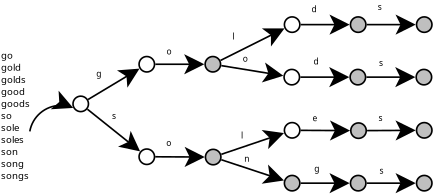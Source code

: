 <?xml version="1.0" encoding="UTF-8"?>
<dia:diagram xmlns:dia="http://www.lysator.liu.se/~alla/dia/">
  <dia:layer name="Background" visible="true" active="true">
    <dia:object type="Standard - Ellipse" version="0" id="O0">
      <dia:attribute name="obj_pos">
        <dia:point val="3.278,-8.335"/>
      </dia:attribute>
      <dia:attribute name="obj_bb">
        <dia:rectangle val="3.253,-8.36;3.771,-7.842"/>
      </dia:attribute>
      <dia:attribute name="elem_corner">
        <dia:point val="3.278,-8.335"/>
      </dia:attribute>
      <dia:attribute name="elem_width">
        <dia:real val="0.468"/>
      </dia:attribute>
      <dia:attribute name="elem_height">
        <dia:real val="0.468"/>
      </dia:attribute>
      <dia:attribute name="border_width">
        <dia:real val="0.05"/>
      </dia:attribute>
      <dia:attribute name="aspect">
        <dia:enum val="2"/>
      </dia:attribute>
    </dia:object>
    <dia:object type="Standard - Arc" version="0" id="O1">
      <dia:attribute name="obj_pos">
        <dia:point val="1.97,-7.268"/>
      </dia:attribute>
      <dia:attribute name="obj_bb">
        <dia:rectangle val="1.936,-8.567;3.546,-7.234"/>
      </dia:attribute>
      <dia:attribute name="conn_endpoints">
        <dia:point val="1.97,-7.268"/>
        <dia:point val="3.512,-8.101"/>
      </dia:attribute>
      <dia:attribute name="curve_distance">
        <dia:real val="-0.361"/>
      </dia:attribute>
      <dia:attribute name="line_width">
        <dia:real val="0.05"/>
      </dia:attribute>
      <dia:attribute name="end_arrow">
        <dia:enum val="22"/>
      </dia:attribute>
      <dia:attribute name="end_arrow_length">
        <dia:real val="0.5"/>
      </dia:attribute>
      <dia:attribute name="end_arrow_width">
        <dia:real val="0.5"/>
      </dia:attribute>
      <dia:connections>
        <dia:connection handle="1" to="O0" connection="8"/>
      </dia:connections>
    </dia:object>
    <dia:object type="Standard - Ellipse" version="0" id="O2">
      <dia:attribute name="obj_pos">
        <dia:point val="5.278,-6.735"/>
      </dia:attribute>
      <dia:attribute name="obj_bb">
        <dia:rectangle val="5.253,-6.76;5.771,-6.242"/>
      </dia:attribute>
      <dia:attribute name="elem_corner">
        <dia:point val="5.278,-6.735"/>
      </dia:attribute>
      <dia:attribute name="elem_width">
        <dia:real val="0.468"/>
      </dia:attribute>
      <dia:attribute name="elem_height">
        <dia:real val="0.468"/>
      </dia:attribute>
      <dia:attribute name="border_width">
        <dia:real val="0.05"/>
      </dia:attribute>
      <dia:attribute name="aspect">
        <dia:enum val="2"/>
      </dia:attribute>
    </dia:object>
    <dia:object type="Standard - Ellipse" version="0" id="O3">
      <dia:attribute name="obj_pos">
        <dia:point val="5.278,-9.535"/>
      </dia:attribute>
      <dia:attribute name="obj_bb">
        <dia:rectangle val="5.253,-9.56;5.771,-9.042"/>
      </dia:attribute>
      <dia:attribute name="elem_corner">
        <dia:point val="5.278,-9.535"/>
      </dia:attribute>
      <dia:attribute name="elem_width">
        <dia:real val="0.468"/>
      </dia:attribute>
      <dia:attribute name="elem_height">
        <dia:real val="0.468"/>
      </dia:attribute>
      <dia:attribute name="border_width">
        <dia:real val="0.05"/>
      </dia:attribute>
      <dia:attribute name="aspect">
        <dia:enum val="2"/>
      </dia:attribute>
    </dia:object>
    <dia:object type="Standard - Ellipse" version="0" id="O4">
      <dia:attribute name="obj_pos">
        <dia:point val="7.288,-6.725"/>
      </dia:attribute>
      <dia:attribute name="obj_bb">
        <dia:rectangle val="7.263,-6.75;7.781,-6.232"/>
      </dia:attribute>
      <dia:attribute name="elem_corner">
        <dia:point val="7.288,-6.725"/>
      </dia:attribute>
      <dia:attribute name="elem_width">
        <dia:real val="0.468"/>
      </dia:attribute>
      <dia:attribute name="elem_height">
        <dia:real val="0.468"/>
      </dia:attribute>
      <dia:attribute name="border_width">
        <dia:real val="0.05"/>
      </dia:attribute>
      <dia:attribute name="inner_color">
        <dia:color val="#bfbfbf"/>
      </dia:attribute>
      <dia:attribute name="aspect">
        <dia:enum val="2"/>
      </dia:attribute>
    </dia:object>
    <dia:object type="Standard - Ellipse" version="0" id="O5">
      <dia:attribute name="obj_pos">
        <dia:point val="7.278,-9.535"/>
      </dia:attribute>
      <dia:attribute name="obj_bb">
        <dia:rectangle val="7.253,-9.56;7.771,-9.042"/>
      </dia:attribute>
      <dia:attribute name="elem_corner">
        <dia:point val="7.278,-9.535"/>
      </dia:attribute>
      <dia:attribute name="elem_width">
        <dia:real val="0.468"/>
      </dia:attribute>
      <dia:attribute name="elem_height">
        <dia:real val="0.468"/>
      </dia:attribute>
      <dia:attribute name="border_width">
        <dia:real val="0.05"/>
      </dia:attribute>
      <dia:attribute name="inner_color">
        <dia:color val="#bfbfbf"/>
      </dia:attribute>
      <dia:attribute name="aspect">
        <dia:enum val="2"/>
      </dia:attribute>
    </dia:object>
    <dia:object type="Standard - Ellipse" version="0" id="O6">
      <dia:attribute name="obj_pos">
        <dia:point val="9.678,-5.935"/>
      </dia:attribute>
      <dia:attribute name="obj_bb">
        <dia:rectangle val="9.653,-5.96;10.171,-5.442"/>
      </dia:attribute>
      <dia:attribute name="elem_corner">
        <dia:point val="9.678,-5.935"/>
      </dia:attribute>
      <dia:attribute name="elem_width">
        <dia:real val="0.468"/>
      </dia:attribute>
      <dia:attribute name="elem_height">
        <dia:real val="0.468"/>
      </dia:attribute>
      <dia:attribute name="border_width">
        <dia:real val="0.05"/>
      </dia:attribute>
      <dia:attribute name="inner_color">
        <dia:color val="#bfbfbf"/>
      </dia:attribute>
      <dia:attribute name="aspect">
        <dia:enum val="2"/>
      </dia:attribute>
    </dia:object>
    <dia:object type="Standard - Ellipse" version="0" id="O7">
      <dia:attribute name="obj_pos">
        <dia:point val="9.668,-9.145"/>
      </dia:attribute>
      <dia:attribute name="obj_bb">
        <dia:rectangle val="9.643,-9.17;10.162,-8.651"/>
      </dia:attribute>
      <dia:attribute name="elem_corner">
        <dia:point val="9.668,-9.145"/>
      </dia:attribute>
      <dia:attribute name="elem_width">
        <dia:real val="0.468"/>
      </dia:attribute>
      <dia:attribute name="elem_height">
        <dia:real val="0.468"/>
      </dia:attribute>
      <dia:attribute name="border_width">
        <dia:real val="0.05"/>
      </dia:attribute>
      <dia:attribute name="aspect">
        <dia:enum val="2"/>
      </dia:attribute>
    </dia:object>
    <dia:object type="Standard - Ellipse" version="0" id="O8">
      <dia:attribute name="obj_pos">
        <dia:point val="11.668,-9.145"/>
      </dia:attribute>
      <dia:attribute name="obj_bb">
        <dia:rectangle val="11.643,-9.17;12.162,-8.651"/>
      </dia:attribute>
      <dia:attribute name="elem_corner">
        <dia:point val="11.668,-9.145"/>
      </dia:attribute>
      <dia:attribute name="elem_width">
        <dia:real val="0.468"/>
      </dia:attribute>
      <dia:attribute name="elem_height">
        <dia:real val="0.468"/>
      </dia:attribute>
      <dia:attribute name="border_width">
        <dia:real val="0.05"/>
      </dia:attribute>
      <dia:attribute name="inner_color">
        <dia:color val="#bfbfbf"/>
      </dia:attribute>
      <dia:attribute name="aspect">
        <dia:enum val="2"/>
      </dia:attribute>
    </dia:object>
    <dia:object type="Standard - Line" version="0" id="O9">
      <dia:attribute name="obj_pos">
        <dia:point val="3.708,-7.945"/>
      </dia:attribute>
      <dia:attribute name="obj_bb">
        <dia:rectangle val="3.672,-7.98;5.361,-6.622"/>
      </dia:attribute>
      <dia:attribute name="conn_endpoints">
        <dia:point val="3.708,-7.945"/>
        <dia:point val="5.317,-6.657"/>
      </dia:attribute>
      <dia:attribute name="numcp">
        <dia:int val="1"/>
      </dia:attribute>
      <dia:attribute name="line_width">
        <dia:real val="0.05"/>
      </dia:attribute>
      <dia:attribute name="end_arrow">
        <dia:enum val="22"/>
      </dia:attribute>
      <dia:attribute name="end_arrow_length">
        <dia:real val="0.5"/>
      </dia:attribute>
      <dia:attribute name="end_arrow_width">
        <dia:real val="0.5"/>
      </dia:attribute>
      <dia:connections>
        <dia:connection handle="0" to="O0" connection="8"/>
        <dia:connection handle="1" to="O2" connection="8"/>
      </dia:connections>
    </dia:object>
    <dia:object type="Standard - Line" version="0" id="O10">
      <dia:attribute name="obj_pos">
        <dia:point val="3.733,-8.233"/>
      </dia:attribute>
      <dia:attribute name="obj_bb">
        <dia:rectangle val="3.699,-9.203;5.34,-8.199"/>
      </dia:attribute>
      <dia:attribute name="conn_endpoints">
        <dia:point val="3.733,-8.233"/>
        <dia:point val="5.292,-9.168"/>
      </dia:attribute>
      <dia:attribute name="numcp">
        <dia:int val="1"/>
      </dia:attribute>
      <dia:attribute name="line_width">
        <dia:real val="0.05"/>
      </dia:attribute>
      <dia:attribute name="end_arrow">
        <dia:enum val="22"/>
      </dia:attribute>
      <dia:attribute name="end_arrow_length">
        <dia:real val="0.5"/>
      </dia:attribute>
      <dia:attribute name="end_arrow_width">
        <dia:real val="0.5"/>
      </dia:attribute>
      <dia:connections>
        <dia:connection handle="0" to="O0" connection="8"/>
        <dia:connection handle="1" to="O3" connection="8"/>
      </dia:connections>
    </dia:object>
    <dia:object type="Standard - Line" version="0" id="O11">
      <dia:attribute name="obj_pos">
        <dia:point val="5.772,-6.5"/>
      </dia:attribute>
      <dia:attribute name="obj_bb">
        <dia:rectangle val="5.747,-6.801;7.318,-6.189"/>
      </dia:attribute>
      <dia:attribute name="conn_endpoints">
        <dia:point val="5.772,-6.5"/>
        <dia:point val="7.262,-6.492"/>
      </dia:attribute>
      <dia:attribute name="numcp">
        <dia:int val="1"/>
      </dia:attribute>
      <dia:attribute name="line_width">
        <dia:real val="0.05"/>
      </dia:attribute>
      <dia:attribute name="end_arrow">
        <dia:enum val="22"/>
      </dia:attribute>
      <dia:attribute name="end_arrow_length">
        <dia:real val="0.5"/>
      </dia:attribute>
      <dia:attribute name="end_arrow_width">
        <dia:real val="0.5"/>
      </dia:attribute>
      <dia:connections>
        <dia:connection handle="0" to="O2" connection="8"/>
        <dia:connection handle="1" to="O4" connection="8"/>
      </dia:connections>
    </dia:object>
    <dia:object type="Standard - Line" version="0" id="O12">
      <dia:attribute name="obj_pos">
        <dia:point val="5.771,-9.301"/>
      </dia:attribute>
      <dia:attribute name="obj_bb">
        <dia:rectangle val="5.746,-9.607;7.309,-8.995"/>
      </dia:attribute>
      <dia:attribute name="conn_endpoints">
        <dia:point val="5.771,-9.301"/>
        <dia:point val="7.253,-9.301"/>
      </dia:attribute>
      <dia:attribute name="numcp">
        <dia:int val="1"/>
      </dia:attribute>
      <dia:attribute name="line_width">
        <dia:real val="0.05"/>
      </dia:attribute>
      <dia:attribute name="end_arrow">
        <dia:enum val="22"/>
      </dia:attribute>
      <dia:attribute name="end_arrow_length">
        <dia:real val="0.5"/>
      </dia:attribute>
      <dia:attribute name="end_arrow_width">
        <dia:real val="0.5"/>
      </dia:attribute>
      <dia:connections>
        <dia:connection handle="0" to="O3" connection="8"/>
        <dia:connection handle="1" to="O5" connection="8"/>
      </dia:connections>
    </dia:object>
    <dia:object type="Standard - Line" version="0" id="O13">
      <dia:attribute name="obj_pos">
        <dia:point val="7.768,-6.41"/>
      </dia:attribute>
      <dia:attribute name="obj_bb">
        <dia:rectangle val="7.736,-6.442;9.72,-5.666"/>
      </dia:attribute>
      <dia:attribute name="conn_endpoints">
        <dia:point val="7.768,-6.41"/>
        <dia:point val="9.667,-5.782"/>
      </dia:attribute>
      <dia:attribute name="numcp">
        <dia:int val="1"/>
      </dia:attribute>
      <dia:attribute name="line_width">
        <dia:real val="0.05"/>
      </dia:attribute>
      <dia:attribute name="end_arrow">
        <dia:enum val="22"/>
      </dia:attribute>
      <dia:attribute name="end_arrow_length">
        <dia:real val="0.5"/>
      </dia:attribute>
      <dia:attribute name="end_arrow_width">
        <dia:real val="0.5"/>
      </dia:attribute>
      <dia:connections>
        <dia:connection handle="0" to="O4" connection="8"/>
        <dia:connection handle="1" to="O6" connection="8"/>
      </dia:connections>
    </dia:object>
    <dia:object type="Standard - Line" version="0" id="O14">
      <dia:attribute name="obj_pos">
        <dia:point val="7.768,-9.259"/>
      </dia:attribute>
      <dia:attribute name="obj_bb">
        <dia:rectangle val="7.739,-9.344;9.702,-8.74"/>
      </dia:attribute>
      <dia:attribute name="conn_endpoints">
        <dia:point val="7.768,-9.259"/>
        <dia:point val="9.647,-8.952"/>
      </dia:attribute>
      <dia:attribute name="numcp">
        <dia:int val="1"/>
      </dia:attribute>
      <dia:attribute name="line_width">
        <dia:real val="0.05"/>
      </dia:attribute>
      <dia:attribute name="end_arrow">
        <dia:enum val="22"/>
      </dia:attribute>
      <dia:attribute name="end_arrow_length">
        <dia:real val="0.5"/>
      </dia:attribute>
      <dia:attribute name="end_arrow_width">
        <dia:real val="0.5"/>
      </dia:attribute>
      <dia:connections>
        <dia:connection handle="0" to="O5" connection="8"/>
        <dia:connection handle="1" to="O7" connection="8"/>
      </dia:connections>
    </dia:object>
    <dia:object type="Standard - Line" version="0" id="O15">
      <dia:attribute name="obj_pos">
        <dia:point val="10.161,-8.911"/>
      </dia:attribute>
      <dia:attribute name="obj_bb">
        <dia:rectangle val="10.136,-9.217;11.7,-8.605"/>
      </dia:attribute>
      <dia:attribute name="conn_endpoints">
        <dia:point val="10.161,-8.911"/>
        <dia:point val="11.644,-8.911"/>
      </dia:attribute>
      <dia:attribute name="numcp">
        <dia:int val="1"/>
      </dia:attribute>
      <dia:attribute name="line_width">
        <dia:real val="0.05"/>
      </dia:attribute>
      <dia:attribute name="end_arrow">
        <dia:enum val="22"/>
      </dia:attribute>
      <dia:attribute name="end_arrow_length">
        <dia:real val="0.5"/>
      </dia:attribute>
      <dia:attribute name="end_arrow_width">
        <dia:real val="0.5"/>
      </dia:attribute>
      <dia:connections>
        <dia:connection handle="0" to="O7" connection="8"/>
        <dia:connection handle="1" to="O8" connection="8"/>
      </dia:connections>
    </dia:object>
    <dia:object type="Standard - Ellipse" version="0" id="O16">
      <dia:attribute name="obj_pos">
        <dia:point val="11.678,-5.935"/>
      </dia:attribute>
      <dia:attribute name="obj_bb">
        <dia:rectangle val="11.653,-5.96;12.171,-5.442"/>
      </dia:attribute>
      <dia:attribute name="elem_corner">
        <dia:point val="11.678,-5.935"/>
      </dia:attribute>
      <dia:attribute name="elem_width">
        <dia:real val="0.468"/>
      </dia:attribute>
      <dia:attribute name="elem_height">
        <dia:real val="0.468"/>
      </dia:attribute>
      <dia:attribute name="border_width">
        <dia:real val="0.05"/>
      </dia:attribute>
      <dia:attribute name="inner_color">
        <dia:color val="#bfbfbf"/>
      </dia:attribute>
      <dia:attribute name="aspect">
        <dia:enum val="2"/>
      </dia:attribute>
    </dia:object>
    <dia:object type="Standard - Line" version="0" id="O17">
      <dia:attribute name="obj_pos">
        <dia:point val="10.171,-5.701"/>
      </dia:attribute>
      <dia:attribute name="obj_bb">
        <dia:rectangle val="10.146,-6.007;11.709,-5.395"/>
      </dia:attribute>
      <dia:attribute name="conn_endpoints">
        <dia:point val="10.171,-5.701"/>
        <dia:point val="11.653,-5.701"/>
      </dia:attribute>
      <dia:attribute name="numcp">
        <dia:int val="1"/>
      </dia:attribute>
      <dia:attribute name="line_width">
        <dia:real val="0.05"/>
      </dia:attribute>
      <dia:attribute name="end_arrow">
        <dia:enum val="22"/>
      </dia:attribute>
      <dia:attribute name="end_arrow_length">
        <dia:real val="0.5"/>
      </dia:attribute>
      <dia:attribute name="end_arrow_width">
        <dia:real val="0.5"/>
      </dia:attribute>
      <dia:connections>
        <dia:connection handle="0" to="O6" connection="8"/>
        <dia:connection handle="1" to="O16" connection="8"/>
      </dia:connections>
    </dia:object>
    <dia:object type="Standard - Text" version="1" id="O18">
      <dia:attribute name="obj_pos">
        <dia:point val="3.98,-8.924"/>
      </dia:attribute>
      <dia:attribute name="obj_bb">
        <dia:rectangle val="3.98,-9.164;4.143,-8.862"/>
      </dia:attribute>
      <dia:attribute name="text">
        <dia:composite type="text">
          <dia:attribute name="string">
            <dia:string>#g#</dia:string>
          </dia:attribute>
          <dia:attribute name="font">
            <dia:font family="sans" style="0" name="Helvetica"/>
          </dia:attribute>
          <dia:attribute name="height">
            <dia:real val="0.32"/>
          </dia:attribute>
          <dia:attribute name="pos">
            <dia:point val="3.98,-8.924"/>
          </dia:attribute>
          <dia:attribute name="color">
            <dia:color val="#000000"/>
          </dia:attribute>
          <dia:attribute name="alignment">
            <dia:enum val="0"/>
          </dia:attribute>
        </dia:composite>
      </dia:attribute>
      <dia:attribute name="valign">
        <dia:enum val="3"/>
      </dia:attribute>
    </dia:object>
    <dia:object type="Standard - Text" version="1" id="O19">
      <dia:attribute name="obj_pos">
        <dia:point val="6.109,-9.598"/>
      </dia:attribute>
      <dia:attribute name="obj_bb">
        <dia:rectangle val="6.109,-9.838;6.267,-9.536"/>
      </dia:attribute>
      <dia:attribute name="text">
        <dia:composite type="text">
          <dia:attribute name="string">
            <dia:string>#o#</dia:string>
          </dia:attribute>
          <dia:attribute name="font">
            <dia:font family="sans" style="0" name="Helvetica"/>
          </dia:attribute>
          <dia:attribute name="height">
            <dia:real val="0.32"/>
          </dia:attribute>
          <dia:attribute name="pos">
            <dia:point val="6.109,-9.598"/>
          </dia:attribute>
          <dia:attribute name="color">
            <dia:color val="#000000"/>
          </dia:attribute>
          <dia:attribute name="alignment">
            <dia:enum val="0"/>
          </dia:attribute>
        </dia:composite>
      </dia:attribute>
      <dia:attribute name="valign">
        <dia:enum val="3"/>
      </dia:attribute>
    </dia:object>
    <dia:object type="Standard - Text" version="1" id="O20">
      <dia:attribute name="obj_pos">
        <dia:point val="8.419,-9.38"/>
      </dia:attribute>
      <dia:attribute name="obj_bb">
        <dia:rectangle val="8.419,-9.62;8.576,-9.318"/>
      </dia:attribute>
      <dia:attribute name="text">
        <dia:composite type="text">
          <dia:attribute name="string">
            <dia:string>#o#</dia:string>
          </dia:attribute>
          <dia:attribute name="font">
            <dia:font family="sans" style="0" name="Helvetica"/>
          </dia:attribute>
          <dia:attribute name="height">
            <dia:real val="0.32"/>
          </dia:attribute>
          <dia:attribute name="pos">
            <dia:point val="8.419,-9.38"/>
          </dia:attribute>
          <dia:attribute name="color">
            <dia:color val="#000000"/>
          </dia:attribute>
          <dia:attribute name="alignment">
            <dia:enum val="0"/>
          </dia:attribute>
        </dia:composite>
      </dia:attribute>
      <dia:attribute name="valign">
        <dia:enum val="3"/>
      </dia:attribute>
    </dia:object>
    <dia:object type="Standard - Text" version="1" id="O21">
      <dia:attribute name="obj_pos">
        <dia:point val="10.557,-9.291"/>
      </dia:attribute>
      <dia:attribute name="obj_bb">
        <dia:rectangle val="10.557,-9.531;10.72,-9.229"/>
      </dia:attribute>
      <dia:attribute name="text">
        <dia:composite type="text">
          <dia:attribute name="string">
            <dia:string>#d#</dia:string>
          </dia:attribute>
          <dia:attribute name="font">
            <dia:font family="sans" style="0" name="Helvetica"/>
          </dia:attribute>
          <dia:attribute name="height">
            <dia:real val="0.32"/>
          </dia:attribute>
          <dia:attribute name="pos">
            <dia:point val="10.557,-9.291"/>
          </dia:attribute>
          <dia:attribute name="color">
            <dia:color val="#000000"/>
          </dia:attribute>
          <dia:attribute name="alignment">
            <dia:enum val="0"/>
          </dia:attribute>
        </dia:composite>
      </dia:attribute>
      <dia:attribute name="valign">
        <dia:enum val="3"/>
      </dia:attribute>
    </dia:object>
    <dia:object type="Standard - Text" version="1" id="O22">
      <dia:attribute name="obj_pos">
        <dia:point val="4.455,-7.641"/>
      </dia:attribute>
      <dia:attribute name="obj_bb">
        <dia:rectangle val="4.455,-7.881;4.587,-7.578"/>
      </dia:attribute>
      <dia:attribute name="text">
        <dia:composite type="text">
          <dia:attribute name="string">
            <dia:string>#s#</dia:string>
          </dia:attribute>
          <dia:attribute name="font">
            <dia:font family="sans" style="0" name="Helvetica"/>
          </dia:attribute>
          <dia:attribute name="height">
            <dia:real val="0.32"/>
          </dia:attribute>
          <dia:attribute name="pos">
            <dia:point val="4.455,-7.641"/>
          </dia:attribute>
          <dia:attribute name="color">
            <dia:color val="#000000"/>
          </dia:attribute>
          <dia:attribute name="alignment">
            <dia:enum val="0"/>
          </dia:attribute>
        </dia:composite>
      </dia:attribute>
      <dia:attribute name="valign">
        <dia:enum val="3"/>
      </dia:attribute>
    </dia:object>
    <dia:object type="Standard - Text" version="1" id="O23">
      <dia:attribute name="obj_pos">
        <dia:point val="6.102,-6.826"/>
      </dia:attribute>
      <dia:attribute name="obj_bb">
        <dia:rectangle val="6.102,-7.066;6.259,-6.763"/>
      </dia:attribute>
      <dia:attribute name="text">
        <dia:composite type="text">
          <dia:attribute name="string">
            <dia:string>#o#</dia:string>
          </dia:attribute>
          <dia:attribute name="font">
            <dia:font family="sans" style="0" name="Helvetica"/>
          </dia:attribute>
          <dia:attribute name="height">
            <dia:real val="0.32"/>
          </dia:attribute>
          <dia:attribute name="pos">
            <dia:point val="6.102,-6.826"/>
          </dia:attribute>
          <dia:attribute name="color">
            <dia:color val="#000000"/>
          </dia:attribute>
          <dia:attribute name="alignment">
            <dia:enum val="0"/>
          </dia:attribute>
        </dia:composite>
      </dia:attribute>
      <dia:attribute name="valign">
        <dia:enum val="3"/>
      </dia:attribute>
    </dia:object>
    <dia:object type="Standard - Text" version="1" id="O24">
      <dia:attribute name="obj_pos">
        <dia:point val="8.459,-6.347"/>
      </dia:attribute>
      <dia:attribute name="obj_bb">
        <dia:rectangle val="8.459,-6.587;8.621,-6.284"/>
      </dia:attribute>
      <dia:attribute name="text">
        <dia:composite type="text">
          <dia:attribute name="string">
            <dia:string>#n#</dia:string>
          </dia:attribute>
          <dia:attribute name="font">
            <dia:font family="sans" style="0" name="Helvetica"/>
          </dia:attribute>
          <dia:attribute name="height">
            <dia:real val="0.32"/>
          </dia:attribute>
          <dia:attribute name="pos">
            <dia:point val="8.459,-6.347"/>
          </dia:attribute>
          <dia:attribute name="color">
            <dia:color val="#000000"/>
          </dia:attribute>
          <dia:attribute name="alignment">
            <dia:enum val="0"/>
          </dia:attribute>
        </dia:composite>
      </dia:attribute>
      <dia:attribute name="valign">
        <dia:enum val="3"/>
      </dia:attribute>
    </dia:object>
    <dia:object type="Standard - Text" version="1" id="O25">
      <dia:attribute name="obj_pos">
        <dia:point val="10.583,-6.049"/>
      </dia:attribute>
      <dia:attribute name="obj_bb">
        <dia:rectangle val="10.583,-6.289;10.746,-5.986"/>
      </dia:attribute>
      <dia:attribute name="text">
        <dia:composite type="text">
          <dia:attribute name="string">
            <dia:string>#g#</dia:string>
          </dia:attribute>
          <dia:attribute name="font">
            <dia:font family="sans" style="0" name="Helvetica"/>
          </dia:attribute>
          <dia:attribute name="height">
            <dia:real val="0.32"/>
          </dia:attribute>
          <dia:attribute name="pos">
            <dia:point val="10.583,-6.049"/>
          </dia:attribute>
          <dia:attribute name="color">
            <dia:color val="#000000"/>
          </dia:attribute>
          <dia:attribute name="alignment">
            <dia:enum val="0"/>
          </dia:attribute>
        </dia:composite>
      </dia:attribute>
      <dia:attribute name="valign">
        <dia:enum val="3"/>
      </dia:attribute>
    </dia:object>
    <dia:object type="Standard - Ellipse" version="0" id="O26">
      <dia:attribute name="obj_pos">
        <dia:point val="13.668,-9.145"/>
      </dia:attribute>
      <dia:attribute name="obj_bb">
        <dia:rectangle val="13.643,-9.17;14.162,-8.651"/>
      </dia:attribute>
      <dia:attribute name="elem_corner">
        <dia:point val="13.668,-9.145"/>
      </dia:attribute>
      <dia:attribute name="elem_width">
        <dia:real val="0.468"/>
      </dia:attribute>
      <dia:attribute name="elem_height">
        <dia:real val="0.468"/>
      </dia:attribute>
      <dia:attribute name="border_width">
        <dia:real val="0.05"/>
      </dia:attribute>
      <dia:attribute name="inner_color">
        <dia:color val="#bfbfbf"/>
      </dia:attribute>
      <dia:attribute name="aspect">
        <dia:enum val="2"/>
      </dia:attribute>
    </dia:object>
    <dia:object type="Standard - Line" version="0" id="O27">
      <dia:attribute name="obj_pos">
        <dia:point val="12.161,-8.911"/>
      </dia:attribute>
      <dia:attribute name="obj_bb">
        <dia:rectangle val="12.136,-9.217;13.7,-8.605"/>
      </dia:attribute>
      <dia:attribute name="conn_endpoints">
        <dia:point val="12.161,-8.911"/>
        <dia:point val="13.644,-8.911"/>
      </dia:attribute>
      <dia:attribute name="numcp">
        <dia:int val="1"/>
      </dia:attribute>
      <dia:attribute name="line_width">
        <dia:real val="0.05"/>
      </dia:attribute>
      <dia:attribute name="end_arrow">
        <dia:enum val="22"/>
      </dia:attribute>
      <dia:attribute name="end_arrow_length">
        <dia:real val="0.5"/>
      </dia:attribute>
      <dia:attribute name="end_arrow_width">
        <dia:real val="0.5"/>
      </dia:attribute>
      <dia:connections>
        <dia:connection handle="0" to="O8" connection="8"/>
        <dia:connection handle="1" to="O26" connection="8"/>
      </dia:connections>
    </dia:object>
    <dia:object type="Standard - Text" version="1" id="O28">
      <dia:attribute name="obj_pos">
        <dia:point val="12.541,-9.25"/>
      </dia:attribute>
      <dia:attribute name="obj_bb">
        <dia:rectangle val="12.541,-9.49;12.673,-9.188"/>
      </dia:attribute>
      <dia:attribute name="text">
        <dia:composite type="text">
          <dia:attribute name="string">
            <dia:string>#s#</dia:string>
          </dia:attribute>
          <dia:attribute name="font">
            <dia:font family="sans" style="0" name="Helvetica"/>
          </dia:attribute>
          <dia:attribute name="height">
            <dia:real val="0.32"/>
          </dia:attribute>
          <dia:attribute name="pos">
            <dia:point val="12.541,-9.25"/>
          </dia:attribute>
          <dia:attribute name="color">
            <dia:color val="#000000"/>
          </dia:attribute>
          <dia:attribute name="alignment">
            <dia:enum val="0"/>
          </dia:attribute>
        </dia:composite>
      </dia:attribute>
      <dia:attribute name="valign">
        <dia:enum val="3"/>
      </dia:attribute>
    </dia:object>
    <dia:object type="Standard - Ellipse" version="0" id="O29">
      <dia:attribute name="obj_pos">
        <dia:point val="13.678,-5.935"/>
      </dia:attribute>
      <dia:attribute name="obj_bb">
        <dia:rectangle val="13.653,-5.96;14.171,-5.442"/>
      </dia:attribute>
      <dia:attribute name="elem_corner">
        <dia:point val="13.678,-5.935"/>
      </dia:attribute>
      <dia:attribute name="elem_width">
        <dia:real val="0.468"/>
      </dia:attribute>
      <dia:attribute name="elem_height">
        <dia:real val="0.468"/>
      </dia:attribute>
      <dia:attribute name="border_width">
        <dia:real val="0.05"/>
      </dia:attribute>
      <dia:attribute name="inner_color">
        <dia:color val="#bfbfbf"/>
      </dia:attribute>
      <dia:attribute name="aspect">
        <dia:enum val="2"/>
      </dia:attribute>
    </dia:object>
    <dia:object type="Standard - Line" version="0" id="O30">
      <dia:attribute name="obj_pos">
        <dia:point val="12.171,-5.701"/>
      </dia:attribute>
      <dia:attribute name="obj_bb">
        <dia:rectangle val="12.146,-6.007;13.709,-5.395"/>
      </dia:attribute>
      <dia:attribute name="conn_endpoints">
        <dia:point val="12.171,-5.701"/>
        <dia:point val="13.653,-5.701"/>
      </dia:attribute>
      <dia:attribute name="numcp">
        <dia:int val="1"/>
      </dia:attribute>
      <dia:attribute name="line_width">
        <dia:real val="0.05"/>
      </dia:attribute>
      <dia:attribute name="end_arrow">
        <dia:enum val="22"/>
      </dia:attribute>
      <dia:attribute name="end_arrow_length">
        <dia:real val="0.5"/>
      </dia:attribute>
      <dia:attribute name="end_arrow_width">
        <dia:real val="0.5"/>
      </dia:attribute>
      <dia:connections>
        <dia:connection handle="0" to="O16" connection="8"/>
        <dia:connection handle="1" to="O29" connection="8"/>
      </dia:connections>
    </dia:object>
    <dia:object type="Standard - Text" version="1" id="O31">
      <dia:attribute name="obj_pos">
        <dia:point val="12.559,-5.983"/>
      </dia:attribute>
      <dia:attribute name="obj_bb">
        <dia:rectangle val="12.559,-6.223;12.691,-5.92"/>
      </dia:attribute>
      <dia:attribute name="text">
        <dia:composite type="text">
          <dia:attribute name="string">
            <dia:string>#s#</dia:string>
          </dia:attribute>
          <dia:attribute name="font">
            <dia:font family="sans" style="0" name="Helvetica"/>
          </dia:attribute>
          <dia:attribute name="height">
            <dia:real val="0.32"/>
          </dia:attribute>
          <dia:attribute name="pos">
            <dia:point val="12.559,-5.983"/>
          </dia:attribute>
          <dia:attribute name="color">
            <dia:color val="#000000"/>
          </dia:attribute>
          <dia:attribute name="alignment">
            <dia:enum val="0"/>
          </dia:attribute>
        </dia:composite>
      </dia:attribute>
      <dia:attribute name="valign">
        <dia:enum val="3"/>
      </dia:attribute>
    </dia:object>
    <dia:object type="Standard - Ellipse" version="0" id="O32">
      <dia:attribute name="obj_pos">
        <dia:point val="9.678,-7.535"/>
      </dia:attribute>
      <dia:attribute name="obj_bb">
        <dia:rectangle val="9.653,-7.56;10.171,-7.042"/>
      </dia:attribute>
      <dia:attribute name="elem_corner">
        <dia:point val="9.678,-7.535"/>
      </dia:attribute>
      <dia:attribute name="elem_width">
        <dia:real val="0.468"/>
      </dia:attribute>
      <dia:attribute name="elem_height">
        <dia:real val="0.468"/>
      </dia:attribute>
      <dia:attribute name="border_width">
        <dia:real val="0.05"/>
      </dia:attribute>
      <dia:attribute name="aspect">
        <dia:enum val="2"/>
      </dia:attribute>
    </dia:object>
    <dia:object type="Standard - Line" version="0" id="O33">
      <dia:attribute name="obj_pos">
        <dia:point val="7.768,-6.574"/>
      </dia:attribute>
      <dia:attribute name="obj_bb">
        <dia:rectangle val="7.736,-7.329;9.72,-6.543"/>
      </dia:attribute>
      <dia:attribute name="conn_endpoints">
        <dia:point val="7.768,-6.574"/>
        <dia:point val="9.667,-7.218"/>
      </dia:attribute>
      <dia:attribute name="numcp">
        <dia:int val="1"/>
      </dia:attribute>
      <dia:attribute name="line_width">
        <dia:real val="0.05"/>
      </dia:attribute>
      <dia:attribute name="end_arrow">
        <dia:enum val="22"/>
      </dia:attribute>
      <dia:attribute name="end_arrow_length">
        <dia:real val="0.5"/>
      </dia:attribute>
      <dia:attribute name="end_arrow_width">
        <dia:real val="0.5"/>
      </dia:attribute>
      <dia:connections>
        <dia:connection handle="0" to="O4" connection="8"/>
        <dia:connection handle="1" to="O32" connection="8"/>
      </dia:connections>
    </dia:object>
    <dia:object type="Standard - Text" version="1" id="O34">
      <dia:attribute name="obj_pos">
        <dia:point val="8.365,-7.053"/>
      </dia:attribute>
      <dia:attribute name="obj_bb">
        <dia:rectangle val="8.365,-7.293;8.435,-6.991"/>
      </dia:attribute>
      <dia:attribute name="text">
        <dia:composite type="text">
          <dia:attribute name="string">
            <dia:string>#l#</dia:string>
          </dia:attribute>
          <dia:attribute name="font">
            <dia:font family="sans" style="0" name="Helvetica"/>
          </dia:attribute>
          <dia:attribute name="height">
            <dia:real val="0.32"/>
          </dia:attribute>
          <dia:attribute name="pos">
            <dia:point val="8.365,-7.053"/>
          </dia:attribute>
          <dia:attribute name="color">
            <dia:color val="#000000"/>
          </dia:attribute>
          <dia:attribute name="alignment">
            <dia:enum val="0"/>
          </dia:attribute>
        </dia:composite>
      </dia:attribute>
      <dia:attribute name="valign">
        <dia:enum val="3"/>
      </dia:attribute>
    </dia:object>
    <dia:object type="Standard - Ellipse" version="0" id="O35">
      <dia:attribute name="obj_pos">
        <dia:point val="11.688,-7.525"/>
      </dia:attribute>
      <dia:attribute name="obj_bb">
        <dia:rectangle val="11.663,-7.55;12.181,-7.032"/>
      </dia:attribute>
      <dia:attribute name="elem_corner">
        <dia:point val="11.688,-7.525"/>
      </dia:attribute>
      <dia:attribute name="elem_width">
        <dia:real val="0.468"/>
      </dia:attribute>
      <dia:attribute name="elem_height">
        <dia:real val="0.468"/>
      </dia:attribute>
      <dia:attribute name="border_width">
        <dia:real val="0.05"/>
      </dia:attribute>
      <dia:attribute name="inner_color">
        <dia:color val="#bfbfbf"/>
      </dia:attribute>
      <dia:attribute name="aspect">
        <dia:enum val="2"/>
      </dia:attribute>
    </dia:object>
    <dia:object type="Standard - Line" version="0" id="O36">
      <dia:attribute name="obj_pos">
        <dia:point val="10.172,-7.3"/>
      </dia:attribute>
      <dia:attribute name="obj_bb">
        <dia:rectangle val="10.147,-7.601;11.718,-6.989"/>
      </dia:attribute>
      <dia:attribute name="conn_endpoints">
        <dia:point val="10.172,-7.3"/>
        <dia:point val="11.662,-7.292"/>
      </dia:attribute>
      <dia:attribute name="numcp">
        <dia:int val="1"/>
      </dia:attribute>
      <dia:attribute name="line_width">
        <dia:real val="0.05"/>
      </dia:attribute>
      <dia:attribute name="end_arrow">
        <dia:enum val="22"/>
      </dia:attribute>
      <dia:attribute name="end_arrow_length">
        <dia:real val="0.5"/>
      </dia:attribute>
      <dia:attribute name="end_arrow_width">
        <dia:real val="0.5"/>
      </dia:attribute>
      <dia:connections>
        <dia:connection handle="0" to="O32" connection="8"/>
        <dia:connection handle="1" to="O35" connection="8"/>
      </dia:connections>
    </dia:object>
    <dia:object type="Standard - Ellipse" version="0" id="O37">
      <dia:attribute name="obj_pos">
        <dia:point val="13.678,-7.535"/>
      </dia:attribute>
      <dia:attribute name="obj_bb">
        <dia:rectangle val="13.653,-7.56;14.171,-7.042"/>
      </dia:attribute>
      <dia:attribute name="elem_corner">
        <dia:point val="13.678,-7.535"/>
      </dia:attribute>
      <dia:attribute name="elem_width">
        <dia:real val="0.468"/>
      </dia:attribute>
      <dia:attribute name="elem_height">
        <dia:real val="0.468"/>
      </dia:attribute>
      <dia:attribute name="border_width">
        <dia:real val="0.05"/>
      </dia:attribute>
      <dia:attribute name="inner_color">
        <dia:color val="#bfbfbf"/>
      </dia:attribute>
      <dia:attribute name="aspect">
        <dia:enum val="2"/>
      </dia:attribute>
    </dia:object>
    <dia:object type="Standard - Text" version="1" id="O38">
      <dia:attribute name="obj_pos">
        <dia:point val="10.526,-7.574"/>
      </dia:attribute>
      <dia:attribute name="obj_bb">
        <dia:rectangle val="10.526,-7.814;10.683,-7.512"/>
      </dia:attribute>
      <dia:attribute name="text">
        <dia:composite type="text">
          <dia:attribute name="string">
            <dia:string>#e#</dia:string>
          </dia:attribute>
          <dia:attribute name="font">
            <dia:font family="sans" style="0" name="Helvetica"/>
          </dia:attribute>
          <dia:attribute name="height">
            <dia:real val="0.32"/>
          </dia:attribute>
          <dia:attribute name="pos">
            <dia:point val="10.526,-7.574"/>
          </dia:attribute>
          <dia:attribute name="color">
            <dia:color val="#000000"/>
          </dia:attribute>
          <dia:attribute name="alignment">
            <dia:enum val="0"/>
          </dia:attribute>
        </dia:composite>
      </dia:attribute>
      <dia:attribute name="valign">
        <dia:enum val="3"/>
      </dia:attribute>
    </dia:object>
    <dia:object type="Standard - Line" version="0" id="O39">
      <dia:attribute name="obj_pos">
        <dia:point val="12.181,-7.292"/>
      </dia:attribute>
      <dia:attribute name="obj_bb">
        <dia:rectangle val="12.156,-7.603;13.709,-6.991"/>
      </dia:attribute>
      <dia:attribute name="conn_endpoints">
        <dia:point val="12.181,-7.292"/>
        <dia:point val="13.653,-7.3"/>
      </dia:attribute>
      <dia:attribute name="numcp">
        <dia:int val="1"/>
      </dia:attribute>
      <dia:attribute name="line_width">
        <dia:real val="0.05"/>
      </dia:attribute>
      <dia:attribute name="end_arrow">
        <dia:enum val="22"/>
      </dia:attribute>
      <dia:attribute name="end_arrow_length">
        <dia:real val="0.5"/>
      </dia:attribute>
      <dia:attribute name="end_arrow_width">
        <dia:real val="0.5"/>
      </dia:attribute>
      <dia:connections>
        <dia:connection handle="0" to="O35" connection="8"/>
        <dia:connection handle="1" to="O37" connection="8"/>
      </dia:connections>
    </dia:object>
    <dia:object type="Standard - Text" version="1" id="O40">
      <dia:attribute name="obj_pos">
        <dia:point val="12.526,-7.583"/>
      </dia:attribute>
      <dia:attribute name="obj_bb">
        <dia:rectangle val="12.526,-7.823;12.658,-7.52"/>
      </dia:attribute>
      <dia:attribute name="text">
        <dia:composite type="text">
          <dia:attribute name="string">
            <dia:string>#s#</dia:string>
          </dia:attribute>
          <dia:attribute name="font">
            <dia:font family="sans" style="0" name="Helvetica"/>
          </dia:attribute>
          <dia:attribute name="height">
            <dia:real val="0.32"/>
          </dia:attribute>
          <dia:attribute name="pos">
            <dia:point val="12.526,-7.583"/>
          </dia:attribute>
          <dia:attribute name="color">
            <dia:color val="#000000"/>
          </dia:attribute>
          <dia:attribute name="alignment">
            <dia:enum val="0"/>
          </dia:attribute>
        </dia:composite>
      </dia:attribute>
      <dia:attribute name="valign">
        <dia:enum val="3"/>
      </dia:attribute>
    </dia:object>
    <dia:object type="Standard - Ellipse" version="0" id="O41">
      <dia:attribute name="obj_pos">
        <dia:point val="9.678,-10.735"/>
      </dia:attribute>
      <dia:attribute name="obj_bb">
        <dia:rectangle val="9.653,-10.76;10.171,-10.242"/>
      </dia:attribute>
      <dia:attribute name="elem_corner">
        <dia:point val="9.678,-10.735"/>
      </dia:attribute>
      <dia:attribute name="elem_width">
        <dia:real val="0.468"/>
      </dia:attribute>
      <dia:attribute name="elem_height">
        <dia:real val="0.468"/>
      </dia:attribute>
      <dia:attribute name="border_width">
        <dia:real val="0.05"/>
      </dia:attribute>
      <dia:attribute name="aspect">
        <dia:enum val="2"/>
      </dia:attribute>
    </dia:object>
    <dia:object type="Standard - Ellipse" version="0" id="O42">
      <dia:attribute name="obj_pos">
        <dia:point val="11.678,-10.735"/>
      </dia:attribute>
      <dia:attribute name="obj_bb">
        <dia:rectangle val="11.653,-10.76;12.171,-10.242"/>
      </dia:attribute>
      <dia:attribute name="elem_corner">
        <dia:point val="11.678,-10.735"/>
      </dia:attribute>
      <dia:attribute name="elem_width">
        <dia:real val="0.468"/>
      </dia:attribute>
      <dia:attribute name="elem_height">
        <dia:real val="0.468"/>
      </dia:attribute>
      <dia:attribute name="border_width">
        <dia:real val="0.05"/>
      </dia:attribute>
      <dia:attribute name="inner_color">
        <dia:color val="#bfbfbf"/>
      </dia:attribute>
      <dia:attribute name="aspect">
        <dia:enum val="2"/>
      </dia:attribute>
    </dia:object>
    <dia:object type="Standard - Line" version="0" id="O43">
      <dia:attribute name="obj_pos">
        <dia:point val="7.743,-9.416"/>
      </dia:attribute>
      <dia:attribute name="obj_bb">
        <dia:rectangle val="7.71,-10.421;9.731,-9.383"/>
      </dia:attribute>
      <dia:attribute name="conn_endpoints">
        <dia:point val="7.743,-9.416"/>
        <dia:point val="9.681,-10.386"/>
      </dia:attribute>
      <dia:attribute name="numcp">
        <dia:int val="1"/>
      </dia:attribute>
      <dia:attribute name="line_width">
        <dia:real val="0.05"/>
      </dia:attribute>
      <dia:attribute name="end_arrow">
        <dia:enum val="22"/>
      </dia:attribute>
      <dia:attribute name="end_arrow_length">
        <dia:real val="0.5"/>
      </dia:attribute>
      <dia:attribute name="end_arrow_width">
        <dia:real val="0.5"/>
      </dia:attribute>
      <dia:connections>
        <dia:connection handle="0" to="O5" connection="8"/>
        <dia:connection handle="1" to="O41" connection="8"/>
      </dia:connections>
    </dia:object>
    <dia:object type="Standard - Line" version="0" id="O44">
      <dia:attribute name="obj_pos">
        <dia:point val="10.171,-10.501"/>
      </dia:attribute>
      <dia:attribute name="obj_bb">
        <dia:rectangle val="10.146,-10.807;11.709,-10.195"/>
      </dia:attribute>
      <dia:attribute name="conn_endpoints">
        <dia:point val="10.171,-10.501"/>
        <dia:point val="11.653,-10.501"/>
      </dia:attribute>
      <dia:attribute name="numcp">
        <dia:int val="1"/>
      </dia:attribute>
      <dia:attribute name="line_width">
        <dia:real val="0.05"/>
      </dia:attribute>
      <dia:attribute name="end_arrow">
        <dia:enum val="22"/>
      </dia:attribute>
      <dia:attribute name="end_arrow_length">
        <dia:real val="0.5"/>
      </dia:attribute>
      <dia:attribute name="end_arrow_width">
        <dia:real val="0.5"/>
      </dia:attribute>
      <dia:connections>
        <dia:connection handle="0" to="O41" connection="8"/>
        <dia:connection handle="1" to="O42" connection="8"/>
      </dia:connections>
    </dia:object>
    <dia:object type="Standard - Text" version="1" id="O45">
      <dia:attribute name="obj_pos">
        <dia:point val="8.109,-10.049"/>
      </dia:attribute>
      <dia:attribute name="obj_bb">
        <dia:rectangle val="8.109,-10.289;8.179,-9.986"/>
      </dia:attribute>
      <dia:attribute name="text">
        <dia:composite type="text">
          <dia:attribute name="string">
            <dia:string>#l#</dia:string>
          </dia:attribute>
          <dia:attribute name="font">
            <dia:font family="sans" style="0" name="Helvetica"/>
          </dia:attribute>
          <dia:attribute name="height">
            <dia:real val="0.32"/>
          </dia:attribute>
          <dia:attribute name="pos">
            <dia:point val="8.109,-10.049"/>
          </dia:attribute>
          <dia:attribute name="color">
            <dia:color val="#000000"/>
          </dia:attribute>
          <dia:attribute name="alignment">
            <dia:enum val="0"/>
          </dia:attribute>
        </dia:composite>
      </dia:attribute>
      <dia:attribute name="valign">
        <dia:enum val="3"/>
      </dia:attribute>
    </dia:object>
    <dia:object type="Standard - Text" version="1" id="O46">
      <dia:attribute name="obj_pos">
        <dia:point val="10.5,-10.875"/>
      </dia:attribute>
      <dia:attribute name="obj_bb">
        <dia:rectangle val="10.5,-11.115;10.662,-10.812"/>
      </dia:attribute>
      <dia:attribute name="text">
        <dia:composite type="text">
          <dia:attribute name="string">
            <dia:string>#d#</dia:string>
          </dia:attribute>
          <dia:attribute name="font">
            <dia:font family="sans" style="0" name="Helvetica"/>
          </dia:attribute>
          <dia:attribute name="height">
            <dia:real val="0.32"/>
          </dia:attribute>
          <dia:attribute name="pos">
            <dia:point val="10.5,-10.875"/>
          </dia:attribute>
          <dia:attribute name="color">
            <dia:color val="#000000"/>
          </dia:attribute>
          <dia:attribute name="alignment">
            <dia:enum val="0"/>
          </dia:attribute>
        </dia:composite>
      </dia:attribute>
      <dia:attribute name="valign">
        <dia:enum val="3"/>
      </dia:attribute>
    </dia:object>
    <dia:object type="Standard - Ellipse" version="0" id="O47">
      <dia:attribute name="obj_pos">
        <dia:point val="13.678,-10.735"/>
      </dia:attribute>
      <dia:attribute name="obj_bb">
        <dia:rectangle val="13.653,-10.76;14.171,-10.242"/>
      </dia:attribute>
      <dia:attribute name="elem_corner">
        <dia:point val="13.678,-10.735"/>
      </dia:attribute>
      <dia:attribute name="elem_width">
        <dia:real val="0.468"/>
      </dia:attribute>
      <dia:attribute name="elem_height">
        <dia:real val="0.468"/>
      </dia:attribute>
      <dia:attribute name="border_width">
        <dia:real val="0.05"/>
      </dia:attribute>
      <dia:attribute name="inner_color">
        <dia:color val="#bfbfbf"/>
      </dia:attribute>
      <dia:attribute name="aspect">
        <dia:enum val="2"/>
      </dia:attribute>
    </dia:object>
    <dia:object type="Standard - Text" version="1" id="O48">
      <dia:attribute name="obj_pos">
        <dia:point val="12.508,-10.941"/>
      </dia:attribute>
      <dia:attribute name="obj_bb">
        <dia:rectangle val="12.508,-11.181;12.64,-10.878"/>
      </dia:attribute>
      <dia:attribute name="text">
        <dia:composite type="text">
          <dia:attribute name="string">
            <dia:string>#s#</dia:string>
          </dia:attribute>
          <dia:attribute name="font">
            <dia:font family="sans" style="0" name="Helvetica"/>
          </dia:attribute>
          <dia:attribute name="height">
            <dia:real val="0.32"/>
          </dia:attribute>
          <dia:attribute name="pos">
            <dia:point val="12.508,-10.941"/>
          </dia:attribute>
          <dia:attribute name="color">
            <dia:color val="#000000"/>
          </dia:attribute>
          <dia:attribute name="alignment">
            <dia:enum val="0"/>
          </dia:attribute>
        </dia:composite>
      </dia:attribute>
      <dia:attribute name="valign">
        <dia:enum val="3"/>
      </dia:attribute>
    </dia:object>
    <dia:object type="Standard - Line" version="0" id="O49">
      <dia:attribute name="obj_pos">
        <dia:point val="12.171,-10.501"/>
      </dia:attribute>
      <dia:attribute name="obj_bb">
        <dia:rectangle val="12.146,-10.807;13.709,-10.195"/>
      </dia:attribute>
      <dia:attribute name="conn_endpoints">
        <dia:point val="12.171,-10.501"/>
        <dia:point val="13.653,-10.501"/>
      </dia:attribute>
      <dia:attribute name="numcp">
        <dia:int val="1"/>
      </dia:attribute>
      <dia:attribute name="line_width">
        <dia:real val="0.05"/>
      </dia:attribute>
      <dia:attribute name="end_arrow">
        <dia:enum val="22"/>
      </dia:attribute>
      <dia:attribute name="end_arrow_length">
        <dia:real val="0.5"/>
      </dia:attribute>
      <dia:attribute name="end_arrow_width">
        <dia:real val="0.5"/>
      </dia:attribute>
      <dia:connections>
        <dia:connection handle="0" to="O42" connection="8"/>
        <dia:connection handle="1" to="O47" connection="8"/>
      </dia:connections>
    </dia:object>
    <dia:object type="Standard - Text" version="1" id="O50">
      <dia:attribute name="obj_pos">
        <dia:point val="1.098,-9.465"/>
      </dia:attribute>
      <dia:attribute name="obj_bb">
        <dia:rectangle val="1.098,-9.738;1.975,-5.758"/>
      </dia:attribute>
      <dia:attribute name="text">
        <dia:composite type="text">
          <dia:attribute name="string">
            <dia:string>#go
gold
golds
good
goods
so
sole
soles
son
song
songs#</dia:string>
          </dia:attribute>
          <dia:attribute name="font">
            <dia:font family="sans" style="0" name="Helvetica"/>
          </dia:attribute>
          <dia:attribute name="height">
            <dia:real val="0.364"/>
          </dia:attribute>
          <dia:attribute name="pos">
            <dia:point val="1.098,-9.465"/>
          </dia:attribute>
          <dia:attribute name="color">
            <dia:color val="#000000"/>
          </dia:attribute>
          <dia:attribute name="alignment">
            <dia:enum val="0"/>
          </dia:attribute>
        </dia:composite>
      </dia:attribute>
      <dia:attribute name="valign">
        <dia:enum val="3"/>
      </dia:attribute>
    </dia:object>
  </dia:layer>
</dia:diagram>
